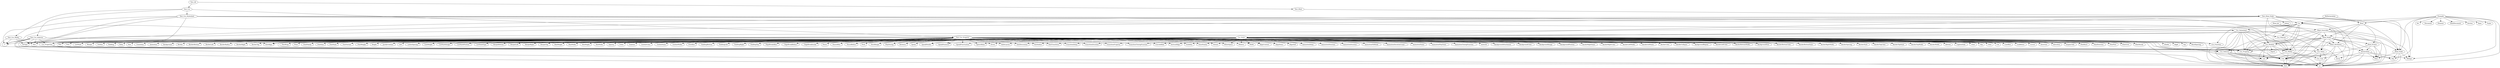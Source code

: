 digraph G {
  "BsDeclaredom" -> "Css"
  "BsDeclaredom" -> "Html"
  "Css" -> "Css_Charset"
  "Css" -> "Css_Function"
  "Css" -> "Css_Media"
  "Css" -> "Css_Module"
  "Css" -> "Css_Properties"
  "Css" -> "Css_Property"
  "Css" -> "Css_Selector"
  "Css" -> "Css_Style"
  "Css" -> "Css_Stylesheet"
  "Css" -> "Css_Unit"
  "Css" -> "Css_Value"
  "Declaredom" -> "Array"
  "Declaredom" -> "Belt"
  "Declaredom" -> "Dom"
  "Declaredom" -> "Js"
  "Declaredom" -> "Obj"
  "Declaredom" -> "Webapi"
  "Html" -> "Html_Attributes"
  "Html" -> "Html_Events"
  "Html" -> "Html_Node"
  "Html" -> "Html_Nodes"
  "Html" -> "Html_Overrides"
  "Html_Jsx" -> "Html_Nodes"
  "Html_Jsx" -> "Html_Overrides"
  "Util" -> "Belt"
  "Util" -> "Js"
  "Css_Charset" -> "Util"
  "Css_Media" -> "Belt"
  "Css_Media" -> "Css_Unit"
  "Css_Media" -> "Js"
  "Css_Media" -> "List"
  "Css_Module" -> "Array"
  "Css_Module" -> "Belt"
  "Css_Module" -> "Css_Media"
  "Css_Module" -> "Css_Property"
  "Css_Module" -> "Css_Selector"
  "Css_Module" -> "Digest"
  "Css_Module" -> "Js"
  "Css_Module" -> "List"
  "Css_Module" -> "Util"
  "Css_Properties" -> "Belt"
  "Css_Properties" -> "Css_Property"
  "Css_Properties" -> "Css_Value"
  "Css_Properties" -> "Js"
  "Css_Properties" -> "Util"
  "Css_Property" -> "Belt"
  "Css_Property" -> "Js"
  "Css_Property" -> "Util"
  "Css_Selector" -> "Belt"
  "Css_Selector" -> "Js"
  "Css_Selector" -> "List"
  "Css_Selector" -> "Obj"
  "Css_Selector" -> "Util"
  "Css_Style" -> "AlignContent"
  "Css_Style" -> "AlignItems"
  "Css_Style" -> "AlignSelf"
  "Css_Style" -> "AnimationDelay"
  "Css_Style" -> "AnimationDirection"
  "Css_Style" -> "AnimationDuration"
  "Css_Style" -> "AnimationFillMode"
  "Css_Style" -> "AnimationIterationCount"
  "Css_Style" -> "AnimationName"
  "Css_Style" -> "AnimationPlayState"
  "Css_Style" -> "AnimationTimingFunction"
  "Css_Style" -> "Azimuth"
  "Css_Style" -> "BackgroundAttachment"
  "Css_Style" -> "BackgroundColor"
  "Css_Style" -> "BackgroundImage"
  "Css_Style" -> "BackgroundPosition"
  "Css_Style" -> "BackgroundRepeat"
  "Css_Style" -> "BackgroundSize"
  "Css_Style" -> "Belt"
  "Css_Style" -> "BorderBottomColor"
  "Css_Style" -> "BorderBottomStyle"
  "Css_Style" -> "BorderBottomWidth"
  "Css_Style" -> "BorderCollapse"
  "Css_Style" -> "BorderColor"
  "Css_Style" -> "BorderLeftColor"
  "Css_Style" -> "BorderLeftStyle"
  "Css_Style" -> "BorderLeftWidth"
  "Css_Style" -> "BorderRightColor"
  "Css_Style" -> "BorderRightStyle"
  "Css_Style" -> "BorderRightWidth"
  "Css_Style" -> "BorderSpacing"
  "Css_Style" -> "BorderStyle"
  "Css_Style" -> "BorderTopColor"
  "Css_Style" -> "BorderTopStyle"
  "Css_Style" -> "BorderTopWidth"
  "Css_Style" -> "BorderWidth"
  "Css_Style" -> "Bottom"
  "Css_Style" -> "CaptionSide"
  "Css_Style" -> "Clear"
  "Css_Style" -> "Clip"
  "Css_Style" -> "Color"
  "Css_Style" -> "Css_Properties"
  "Css_Style" -> "Css_Property"
  "Css_Style" -> "Css_Selector"
  "Css_Style" -> "Cue"
  "Css_Style" -> "CueAfter"
  "Css_Style" -> "CueBefore"
  "Css_Style" -> "Cursor"
  "Css_Style" -> "Direction"
  "Css_Style" -> "Elevation"
  "Css_Style" -> "EmptyCells"
  "Css_Style" -> "FlexBasis"
  "Css_Style" -> "FlexDirection"
  "Css_Style" -> "FlexFlow"
  "Css_Style" -> "FlexGrow"
  "Css_Style" -> "FlexShrink"
  "Css_Style" -> "FlexWrap"
  "Css_Style" -> "Float"
  "Css_Style" -> "FontFamily"
  "Css_Style" -> "FontSize"
  "Css_Style" -> "FontStyle"
  "Css_Style" -> "FontVariant"
  "Css_Style" -> "FontWeight"
  "Css_Style" -> "Height"
  "Css_Style" -> "Js"
  "Css_Style" -> "JustifyContent"
  "Css_Style" -> "Left"
  "Css_Style" -> "LetterSpacing"
  "Css_Style" -> "LineHeight"
  "Css_Style" -> "ListStyleImage"
  "Css_Style" -> "ListStylePosition"
  "Css_Style" -> "ListStyleType"
  "Css_Style" -> "MarginBottom"
  "Css_Style" -> "MarginLeft"
  "Css_Style" -> "MarginRight"
  "Css_Style" -> "MarginTop"
  "Css_Style" -> "MaxHeight"
  "Css_Style" -> "MaxWidth"
  "Css_Style" -> "MinHeight"
  "Css_Style" -> "MinWidth"
  "Css_Style" -> "Opacity"
  "Css_Style" -> "Order"
  "Css_Style" -> "Orphans"
  "Css_Style" -> "OutlineColor"
  "Css_Style" -> "OutlineStyle"
  "Css_Style" -> "OutlineWidth"
  "Css_Style" -> "Overflow"
  "Css_Style" -> "PaddingBottom"
  "Css_Style" -> "PaddingLeft"
  "Css_Style" -> "PaddingRight"
  "Css_Style" -> "PaddingTop"
  "Css_Style" -> "PageBreakAfter"
  "Css_Style" -> "PageBreakBefore"
  "Css_Style" -> "PageBreakInside"
  "Css_Style" -> "Pause"
  "Css_Style" -> "PauseAfter"
  "Css_Style" -> "PauseBefore"
  "Css_Style" -> "Pitch"
  "Css_Style" -> "PitchRange"
  "Css_Style" -> "PlayDuring"
  "Css_Style" -> "Richness"
  "Css_Style" -> "Right"
  "Css_Style" -> "Speak"
  "Css_Style" -> "SpeakHeader"
  "Css_Style" -> "SpeakNumeral"
  "Css_Style" -> "SpeakPunctuation"
  "Css_Style" -> "SpeechRate"
  "Css_Style" -> "Stress"
  "Css_Style" -> "TableLayout"
  "Css_Style" -> "TextAlign"
  "Css_Style" -> "TextDecoration"
  "Css_Style" -> "TextIndent"
  "Css_Style" -> "TextTransform"
  "Css_Style" -> "Top"
  "Css_Style" -> "TransitionDelay"
  "Css_Style" -> "TransitionDuration"
  "Css_Style" -> "TransitionProperty"
  "Css_Style" -> "TransitionTimingFunction"
  "Css_Style" -> "UnicodeBidi"
  "Css_Style" -> "Util"
  "Css_Style" -> "VerticalAlign"
  "Css_Style" -> "Visibility"
  "Css_Style" -> "VoiceFamily"
  "Css_Style" -> "Volume"
  "Css_Style" -> "WhiteSpace"
  "Css_Style" -> "Widows"
  "Css_Style" -> "Width"
  "Css_Style" -> "WordSpacing"
  "Css_Style" -> "ZIndex"
  "Css_Stylesheet" -> "Belt"
  "Css_Stylesheet" -> "Css_Charset"
  "Css_Stylesheet" -> "Css_Media"
  "Css_Stylesheet" -> "Css_Module"
  "Css_Stylesheet" -> "Css_Property"
  "Css_Stylesheet" -> "Css_Selector"
  "Css_Stylesheet" -> "Css_Style"
  "Css_Stylesheet" -> "Css_Value"
  "Css_Stylesheet" -> "Js"
  "Css_Stylesheet" -> "List"
  "Css_Stylesheet" -> "Util"
  "Css_Unit" -> "Js"
  "Css_Value" -> "Belt"
  "Css_Value" -> "Css_Unit"
  "Css_Value" -> "Js"
  "Css_Value" -> "Util"
  "Html_Attributes" -> "Belt"
  "Html_Attributes" -> "Css_Property"
  "Html_Attributes" -> "Declaredom"
  "Html_Attributes" -> "Js"
  "Html_Attributes" -> "Util"
  "Html_Events" -> "Declaredom"
  "Html_Events" -> "Dom"
  "Html_Events" -> "Js"
  "Html_Events" -> "Util"
  "Html_Node" -> "Belt"
  "Html_Node" -> "Dom"
  "Html_Node" -> "Js"
  "Html_Node" -> "Obj"
  "Html_Node" -> "Webapi"
  "Html_Nodes" -> "Belt"
  "Html_Nodes" -> "Css_Media"
  "Html_Nodes" -> "Css_Module"
  "Html_Nodes" -> "Css_Property"
  "Html_Nodes" -> "Css_Value"
  "Html_Nodes" -> "Declaredom"
  "Html_Nodes" -> "Dom"
  "Html_Nodes" -> "Html_Attributes"
  "Html_Nodes" -> "Html_Events"
  "Html_Nodes" -> "Html_Node"
  "Html_Nodes" -> "Js"
  "Html_Nodes" -> "List"
  "Html_Nodes" -> "Util"
  "Html_Overrides" -> "Belt"
  "Html_Overrides" -> "Css_Module"
  "Html_Overrides" -> "Css_Properties"
  "Html_Overrides" -> "Css_Property"
  "Html_Overrides" -> "Css_Style"
  "Html_Overrides" -> "Dom"
  "Html_Overrides" -> "Html_Node"
  "Html_Overrides" -> "Html_Nodes"
  "Html_Overrides" -> "Js"
  "Html_Overrides" -> "Webapi"
  "Example" -> "Css"
  "Example" -> "Div"
  "Example" -> "Document"
  "Example" -> "Element"
  "Example" -> "Html"
  "Example" -> "HtmlDocument"
  "Example" -> "Html_Node"
  "Example" -> "Js"
  "Example" -> "Obj"
  "Example" -> "Section"
  "Example" -> "Span"
  "Example" -> "TryJsx"
  "Example" -> "Webapi"
  "Test_All" -> "Test_Css"
  "Test_All" -> "Test_Html"
  "Test_Css" -> "Test_Css_Media"
  "Test_Css" -> "Test_Css_Property"
  "Test_Css" -> "Test_Css_Selector"
  "Test_Css" -> "Test_Css_Stylesheet"
  "Test_Html" -> "Test_Html_Node"
  "Test_Css_Media" -> "BsTape"
  "Test_Css_Media" -> "Css_Media"
  "Test_Css_Media" -> "T"
  "Test_Css_Media" -> "Test"
  "Test_Css_Property" -> "AlignContent"
  "Test_Css_Property" -> "AlignItems"
  "Test_Css_Property" -> "AlignSelf"
  "Test_Css_Property" -> "Animation"
  "Test_Css_Property" -> "AnimationDelay"
  "Test_Css_Property" -> "AnimationDirection"
  "Test_Css_Property" -> "AnimationDuration"
  "Test_Css_Property" -> "AnimationFillMode"
  "Test_Css_Property" -> "AnimationIterationCount"
  "Test_Css_Property" -> "AnimationName"
  "Test_Css_Property" -> "AnimationPlayState"
  "Test_Css_Property" -> "AnimationTimingFunction"
  "Test_Css_Property" -> "Azimuth"
  "Test_Css_Property" -> "Background"
  "Test_Css_Property" -> "BackgroundAttachment"
  "Test_Css_Property" -> "BackgroundColor"
  "Test_Css_Property" -> "BackgroundImage"
  "Test_Css_Property" -> "BackgroundPosition"
  "Test_Css_Property" -> "BackgroundRepeat"
  "Test_Css_Property" -> "BackgroundSize"
  "Test_Css_Property" -> "Border"
  "Test_Css_Property" -> "BorderBottom"
  "Test_Css_Property" -> "BorderBottomColor"
  "Test_Css_Property" -> "BorderBottomStyle"
  "Test_Css_Property" -> "BorderBottomWidth"
  "Test_Css_Property" -> "BorderCollapse"
  "Test_Css_Property" -> "BorderColor"
  "Test_Css_Property" -> "BorderLeft"
  "Test_Css_Property" -> "BorderLeftColor"
  "Test_Css_Property" -> "BorderLeftStyle"
  "Test_Css_Property" -> "BorderLeftWidth"
  "Test_Css_Property" -> "BorderRadius"
  "Test_Css_Property" -> "BorderRight"
  "Test_Css_Property" -> "BorderRightColor"
  "Test_Css_Property" -> "BorderRightStyle"
  "Test_Css_Property" -> "BorderRightWidth"
  "Test_Css_Property" -> "BorderSpacing"
  "Test_Css_Property" -> "BorderStyle"
  "Test_Css_Property" -> "BorderTop"
  "Test_Css_Property" -> "BorderTopColor"
  "Test_Css_Property" -> "BorderTopStyle"
  "Test_Css_Property" -> "BorderTopWidth"
  "Test_Css_Property" -> "BorderWidth"
  "Test_Css_Property" -> "Bottom"
  "Test_Css_Property" -> "BsTape"
  "Test_Css_Property" -> "CaptionSide"
  "Test_Css_Property" -> "Clear"
  "Test_Css_Property" -> "Clip"
  "Test_Css_Property" -> "Color"
  "Test_Css_Property" -> "Css_Function"
  "Test_Css_Property" -> "Css_Properties"
  "Test_Css_Property" -> "Css_Property"
  "Test_Css_Property" -> "Cue"
  "Test_Css_Property" -> "CueAfter"
  "Test_Css_Property" -> "CueBefore"
  "Test_Css_Property" -> "Cursor"
  "Test_Css_Property" -> "Direction"
  "Test_Css_Property" -> "Elevation"
  "Test_Css_Property" -> "EmptyCells"
  "Test_Css_Property" -> "Flex"
  "Test_Css_Property" -> "FlexBasis"
  "Test_Css_Property" -> "FlexDirection"
  "Test_Css_Property" -> "FlexFlow"
  "Test_Css_Property" -> "FlexGrow"
  "Test_Css_Property" -> "FlexShrink"
  "Test_Css_Property" -> "FlexWrap"
  "Test_Css_Property" -> "Float"
  "Test_Css_Property" -> "Font"
  "Test_Css_Property" -> "FontFamily"
  "Test_Css_Property" -> "FontSize"
  "Test_Css_Property" -> "FontStyle"
  "Test_Css_Property" -> "FontVariant"
  "Test_Css_Property" -> "FontWeight"
  "Test_Css_Property" -> "Height"
  "Test_Css_Property" -> "JustifyContent"
  "Test_Css_Property" -> "Left"
  "Test_Css_Property" -> "LetterSpacing"
  "Test_Css_Property" -> "LineHeight"
  "Test_Css_Property" -> "ListStyle"
  "Test_Css_Property" -> "ListStyleImage"
  "Test_Css_Property" -> "ListStylePosition"
  "Test_Css_Property" -> "ListStyleType"
  "Test_Css_Property" -> "Margin"
  "Test_Css_Property" -> "MarginBottom"
  "Test_Css_Property" -> "MarginLeft"
  "Test_Css_Property" -> "MarginRight"
  "Test_Css_Property" -> "MarginTop"
  "Test_Css_Property" -> "MaxHeight"
  "Test_Css_Property" -> "MaxWidth"
  "Test_Css_Property" -> "MinHeight"
  "Test_Css_Property" -> "MinWidth"
  "Test_Css_Property" -> "Opacity"
  "Test_Css_Property" -> "Order"
  "Test_Css_Property" -> "Orphans"
  "Test_Css_Property" -> "Outline"
  "Test_Css_Property" -> "OutlineColor"
  "Test_Css_Property" -> "OutlineStyle"
  "Test_Css_Property" -> "OutlineWidth"
  "Test_Css_Property" -> "Overflow"
  "Test_Css_Property" -> "Padding"
  "Test_Css_Property" -> "PaddingBottom"
  "Test_Css_Property" -> "PaddingLeft"
  "Test_Css_Property" -> "PaddingRight"
  "Test_Css_Property" -> "PaddingTop"
  "Test_Css_Property" -> "PageBreakAfter"
  "Test_Css_Property" -> "PageBreakBefore"
  "Test_Css_Property" -> "PageBreakInside"
  "Test_Css_Property" -> "Pause"
  "Test_Css_Property" -> "PauseAfter"
  "Test_Css_Property" -> "PauseBefore"
  "Test_Css_Property" -> "Pitch"
  "Test_Css_Property" -> "PitchRange"
  "Test_Css_Property" -> "PlayDuring"
  "Test_Css_Property" -> "Richness"
  "Test_Css_Property" -> "Ruby"
  "Test_Css_Property" -> "Size"
  "Test_Css_Property" -> "Speak"
  "Test_Css_Property" -> "SpeakHeader"
  "Test_Css_Property" -> "SpeakNumeral"
  "Test_Css_Property" -> "SpeakPunctuation"
  "Test_Css_Property" -> "SpeechRate"
  "Test_Css_Property" -> "Stress"
  "Test_Css_Property" -> "T"
  "Test_Css_Property" -> "TableLayout"
  "Test_Css_Property" -> "Test"
  "Test_Css_Property" -> "TextAlign"
  "Test_Css_Property" -> "TextDecoration"
  "Test_Css_Property" -> "TextIndent"
  "Test_Css_Property" -> "TextTransform"
  "Test_Css_Property" -> "Transition"
  "Test_Css_Property" -> "TransitionDelay"
  "Test_Css_Property" -> "TransitionDuration"
  "Test_Css_Property" -> "TransitionProperty"
  "Test_Css_Property" -> "TransitionTimingFunction"
  "Test_Css_Property" -> "UnicodeBidi"
  "Test_Css_Property" -> "VerticalAlign"
  "Test_Css_Property" -> "Visibility"
  "Test_Css_Property" -> "VoiceFamily"
  "Test_Css_Property" -> "Volume"
  "Test_Css_Property" -> "WhiteSpace"
  "Test_Css_Property" -> "Widows"
  "Test_Css_Property" -> "Width"
  "Test_Css_Selector" -> "BsTape"
  "Test_Css_Selector" -> "Css_Properties"
  "Test_Css_Selector" -> "Css_Property"
  "Test_Css_Selector" -> "Css_Selector"
  "Test_Css_Selector" -> "Js"
  "Test_Css_Selector" -> "T"
  "Test_Css_Selector" -> "Test"
  "Test_Css_Selector" -> "TextAlign"
  "Test_Css_Stylesheet" -> "BsTape"
  "Test_Css_Stylesheet" -> "Css"
  "Test_Css_Stylesheet" -> "Css_Media"
  "Test_Css_Stylesheet" -> "Css_Module"
  "Test_Css_Stylesheet" -> "Css_Properties"
  "Test_Css_Stylesheet" -> "Css_Stylesheet"
  "Test_Css_Stylesheet" -> "T"
  "Test_Css_Stylesheet" -> "Test"
  "Test_Html_Node" -> "BsTape"
  "Test_Html_Node" -> "Css_Media"
  "Test_Html_Node" -> "Css_Module"
  "Test_Html_Node" -> "Css_Style"
  "Test_Html_Node" -> "Html"
  "Test_Html_Node" -> "Html_Attributes"
  "Test_Html_Node" -> "Html_Node"
  "Test_Html_Node" -> "Js"
  "Test_Html_Node" -> "Jsdom"
  "Test_Html_Node" -> "T"
  "Test_Html_Node" -> "Test"
  "Test_Html_Node" -> "Webapi"
}
